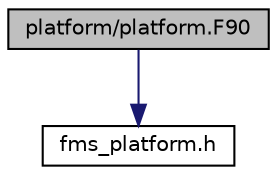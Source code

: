 digraph "platform/platform.F90"
{
 // INTERACTIVE_SVG=YES
 // LATEX_PDF_SIZE
  edge [fontname="Helvetica",fontsize="10",labelfontname="Helvetica",labelfontsize="10"];
  node [fontname="Helvetica",fontsize="10",shape=record];
  Node1 [label="platform/platform.F90",height=0.2,width=0.4,color="black", fillcolor="grey75", style="filled", fontcolor="black",tooltip="File for platform_mod."];
  Node1 -> Node2 [color="midnightblue",fontsize="10",style="solid",fontname="Helvetica"];
  Node2 [label="fms_platform.h",height=0.2,width=0.4,color="black", fillcolor="white", style="filled",URL="$fms__platform_8h_source.html",tooltip=" "];
}
